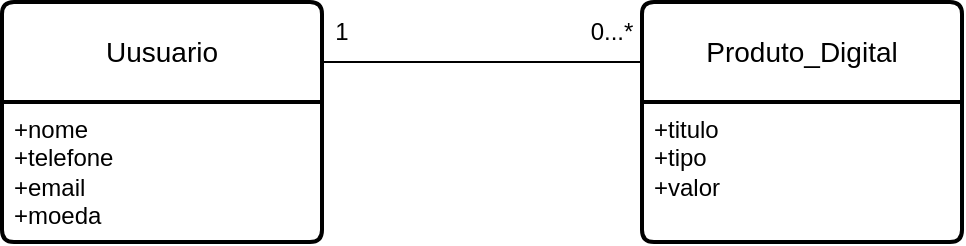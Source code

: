 <mxfile version="21.8.0" type="github">
  <diagram name="Página-1" id="yHLhnurtFYIwdGKPc0__">
    <mxGraphModel dx="1489" dy="328" grid="1" gridSize="10" guides="1" tooltips="1" connect="1" arrows="1" fold="1" page="1" pageScale="1" pageWidth="827" pageHeight="1169" math="0" shadow="0">
      <root>
        <mxCell id="0" />
        <mxCell id="1" parent="0" />
        <mxCell id="XshL-6T4XC386qb26OYc-10" value="Uusuario" style="swimlane;childLayout=stackLayout;horizontal=1;startSize=50;horizontalStack=0;rounded=1;fontSize=14;fontStyle=0;strokeWidth=2;resizeParent=0;resizeLast=1;shadow=0;dashed=0;align=center;arcSize=4;whiteSpace=wrap;html=1;" vertex="1" parent="1">
          <mxGeometry x="-800" y="50" width="160" height="120" as="geometry" />
        </mxCell>
        <mxCell id="XshL-6T4XC386qb26OYc-11" value="+nome&lt;br&gt;+telefone&lt;br&gt;&lt;div&gt;+email&lt;/div&gt;&lt;div&gt;+moeda&lt;/div&gt;" style="align=left;strokeColor=none;fillColor=none;spacingLeft=4;fontSize=12;verticalAlign=top;resizable=0;rotatable=0;part=1;html=1;" vertex="1" parent="XshL-6T4XC386qb26OYc-10">
          <mxGeometry y="50" width="160" height="70" as="geometry" />
        </mxCell>
        <mxCell id="XshL-6T4XC386qb26OYc-12" value="Produto_Digital" style="swimlane;childLayout=stackLayout;horizontal=1;startSize=50;horizontalStack=0;rounded=1;fontSize=14;fontStyle=0;strokeWidth=2;resizeParent=0;resizeLast=1;shadow=0;dashed=0;align=center;arcSize=4;whiteSpace=wrap;html=1;" vertex="1" parent="1">
          <mxGeometry x="-480" y="50" width="160" height="120" as="geometry" />
        </mxCell>
        <mxCell id="XshL-6T4XC386qb26OYc-13" value="+titulo&lt;br&gt;+tipo&lt;br&gt;+valor" style="align=left;strokeColor=none;fillColor=none;spacingLeft=4;fontSize=12;verticalAlign=top;resizable=0;rotatable=0;part=1;html=1;" vertex="1" parent="XshL-6T4XC386qb26OYc-12">
          <mxGeometry y="50" width="160" height="70" as="geometry" />
        </mxCell>
        <mxCell id="XshL-6T4XC386qb26OYc-14" value="" style="endArrow=none;html=1;rounded=0;exitX=1;exitY=0.25;exitDx=0;exitDy=0;entryX=0;entryY=0.25;entryDx=0;entryDy=0;" edge="1" parent="1" source="XshL-6T4XC386qb26OYc-10" target="XshL-6T4XC386qb26OYc-12">
          <mxGeometry relative="1" as="geometry">
            <mxPoint x="-430" y="230" as="sourcePoint" />
            <mxPoint x="-270" y="230" as="targetPoint" />
          </mxGeometry>
        </mxCell>
        <mxCell id="XshL-6T4XC386qb26OYc-18" value="1" style="text;strokeColor=none;align=center;fillColor=none;html=1;verticalAlign=middle;whiteSpace=wrap;rounded=0;" vertex="1" parent="1">
          <mxGeometry x="-640" y="50" width="20" height="30" as="geometry" />
        </mxCell>
        <mxCell id="XshL-6T4XC386qb26OYc-19" value="&lt;div&gt;0...*&lt;/div&gt;" style="text;strokeColor=none;align=center;fillColor=none;html=1;verticalAlign=middle;whiteSpace=wrap;rounded=0;" vertex="1" parent="1">
          <mxGeometry x="-510" y="50" width="30" height="30" as="geometry" />
        </mxCell>
      </root>
    </mxGraphModel>
  </diagram>
</mxfile>
